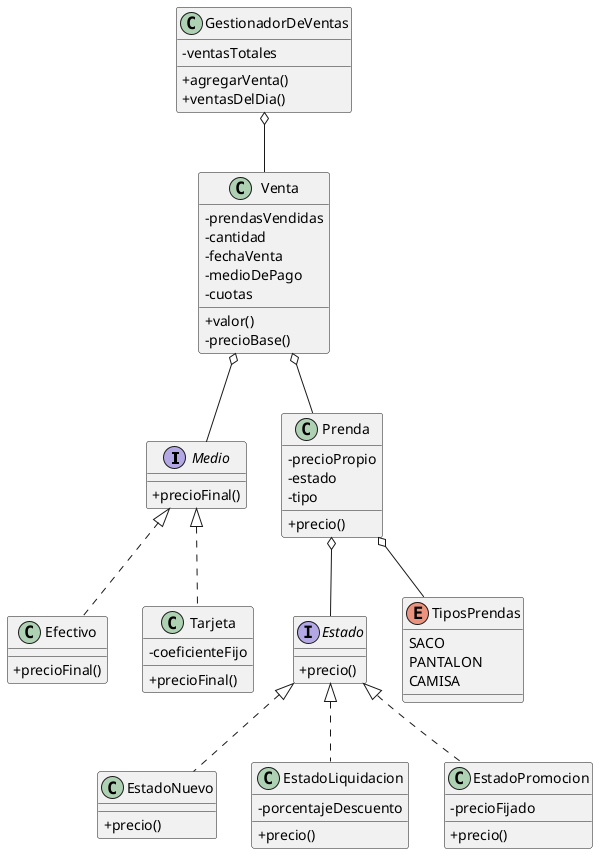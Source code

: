 @startuml
skinparam classAttributeIconSize 0

interface Medio {
  + precioFinal()
}

class Efectivo {
  + precioFinal()
}

class Tarjeta {
  - coeficienteFijo
  + precioFinal()
}

interface Estado {
  + precio()
}

class EstadoNuevo {
  + precio()
}

class EstadoLiquidacion {
  - porcentajeDescuento
  + precio()
}

class EstadoPromocion {
  - precioFijado
  + precio()
}

enum TiposPrendas {
  SACO
  PANTALON
  CAMISA
}

class Prenda {
  - precioPropio
  - estado
  - tipo
  + precio()
}

class Venta {
  - prendasVendidas
  - cantidad
  - fechaVenta
  - medioDePago
  - cuotas
  + valor()
  - precioBase()
}

class GestionadorDeVentas {
  - ventasTotales
  + agregarVenta()
  + ventasDelDia()
}

Medio <|.. Efectivo
Medio <|.. Tarjeta

Estado <|.. EstadoNuevo
Estado <|.. EstadoLiquidacion
Estado <|.. EstadoPromocion

Prenda o-- Estado
Prenda o-- TiposPrendas
Venta o-- Prenda
Venta o-- Medio
GestionadorDeVentas o-- Venta

@enduml